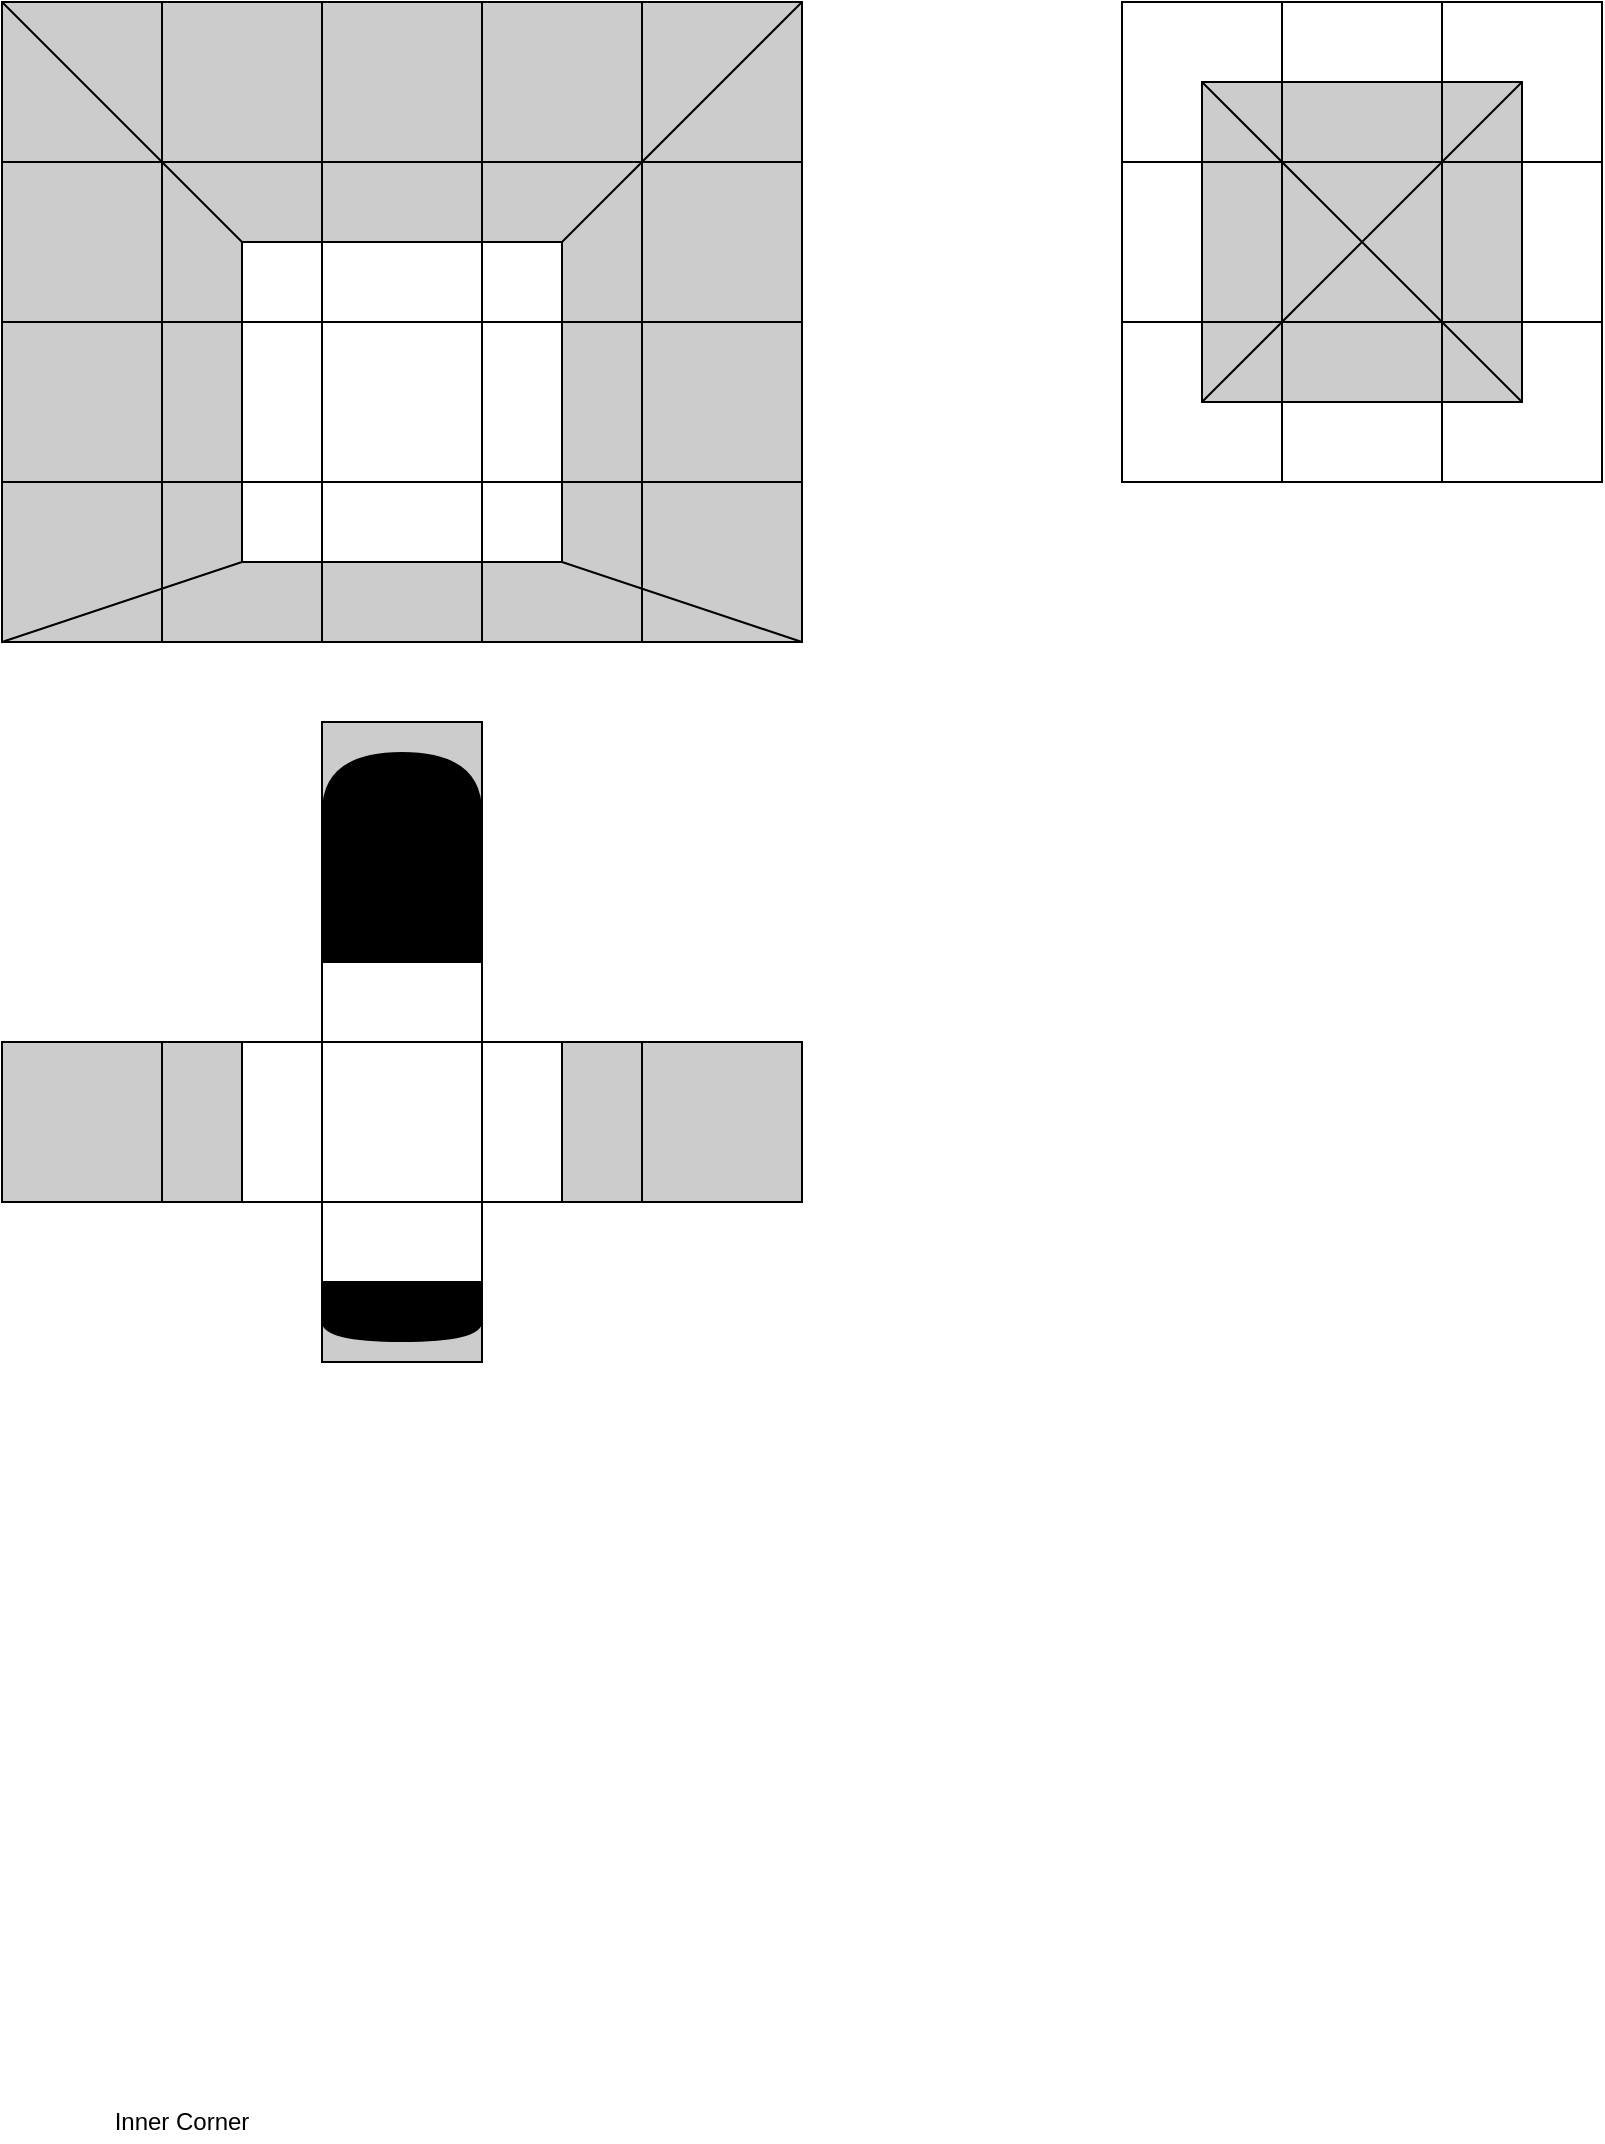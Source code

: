 <mxfile version="12.6.2" type="github">
  <diagram id="_fTgssfwFPi_PuKQFO93" name="Page-1">
    <mxGraphModel dx="2062" dy="1132" grid="1" gridSize="10" guides="1" tooltips="1" connect="1" arrows="1" fold="1" page="1" pageScale="1" pageWidth="827" pageHeight="1169" math="0" shadow="0">
      <root>
        <mxCell id="0"/>
        <mxCell id="1" parent="0"/>
        <mxCell id="ADAHSDNH1dJOkYiK3QjO-37" value="" style="whiteSpace=wrap;html=1;aspect=fixed;strokeColor=#000000;fillColor=#CCCCCC;" vertex="1" parent="1">
          <mxGeometry x="80" width="80" height="80" as="geometry"/>
        </mxCell>
        <mxCell id="ADAHSDNH1dJOkYiK3QjO-38" value="" style="whiteSpace=wrap;html=1;aspect=fixed;strokeColor=#000000;fillColor=#CCCCCC;" vertex="1" parent="1">
          <mxGeometry x="160" width="80" height="80" as="geometry"/>
        </mxCell>
        <mxCell id="ADAHSDNH1dJOkYiK3QjO-3" value="" style="whiteSpace=wrap;html=1;aspect=fixed;fillColor=#CCCCCC;" vertex="1" parent="1">
          <mxGeometry x="80" y="80" width="80" height="80" as="geometry"/>
        </mxCell>
        <mxCell id="ADAHSDNH1dJOkYiK3QjO-5" value="" style="whiteSpace=wrap;html=1;aspect=fixed;gradientColor=#ffffff;gradientDirection=west;shadow=0;glass=0;" vertex="1" parent="1">
          <mxGeometry x="120" y="120" width="40" height="40" as="geometry"/>
        </mxCell>
        <mxCell id="ADAHSDNH1dJOkYiK3QjO-9" value="" style="group;rotation=90;fillColor=#CCCCCC;strokeColor=#000000;" vertex="1" connectable="0" parent="1">
          <mxGeometry x="240" y="80" width="80" height="80" as="geometry"/>
        </mxCell>
        <mxCell id="ADAHSDNH1dJOkYiK3QjO-10" value="" style="whiteSpace=wrap;html=1;aspect=fixed;fillColor=#CCCCCC;" vertex="1" parent="1">
          <mxGeometry x="160" y="80" width="80" height="80" as="geometry"/>
        </mxCell>
        <mxCell id="ADAHSDNH1dJOkYiK3QjO-11" value="" style="rounded=0;whiteSpace=wrap;html=1;gradientColor=#ffffff;gradientDirection=west;shadow=0;glass=0;" vertex="1" parent="1">
          <mxGeometry x="160" y="120" width="80" height="40" as="geometry"/>
        </mxCell>
        <mxCell id="ADAHSDNH1dJOkYiK3QjO-21" value="" style="whiteSpace=wrap;html=1;aspect=fixed;gradientColor=#ffffff;gradientDirection=west;shadow=0;glass=0;" vertex="1" parent="1">
          <mxGeometry x="160" y="160" width="80" height="80" as="geometry"/>
        </mxCell>
        <mxCell id="ADAHSDNH1dJOkYiK3QjO-7" value="" style="whiteSpace=wrap;html=1;aspect=fixed;rotation=90;gradientColor=#ffffff;gradientDirection=west;shadow=0;glass=0;" vertex="1" parent="1">
          <mxGeometry x="240" y="120" width="40" height="40" as="geometry"/>
        </mxCell>
        <mxCell id="ADAHSDNH1dJOkYiK3QjO-33" value="" style="whiteSpace=wrap;html=1;aspect=fixed;strokeColor=#000000;fillColor=#CCCCCC;" vertex="1" parent="1">
          <mxGeometry x="80" y="160" width="80" height="80" as="geometry"/>
        </mxCell>
        <mxCell id="ADAHSDNH1dJOkYiK3QjO-34" value="" style="whiteSpace=wrap;html=1;aspect=fixed;strokeColor=#000000;fillColor=#CCCCCC;" vertex="1" parent="1">
          <mxGeometry x="240" y="160" width="80" height="80" as="geometry"/>
        </mxCell>
        <mxCell id="ADAHSDNH1dJOkYiK3QjO-23" value="" style="rounded=0;whiteSpace=wrap;html=1;rotation=90;gradientColor=#ffffff;gradientDirection=west;shadow=0;glass=0;" vertex="1" parent="1">
          <mxGeometry x="220" y="180" width="80" height="40" as="geometry"/>
        </mxCell>
        <mxCell id="ADAHSDNH1dJOkYiK3QjO-36" value="" style="rounded=0;whiteSpace=wrap;html=1;rotation=90;gradientColor=#ffffff;gradientDirection=west;shadow=0;glass=0;" vertex="1" parent="1">
          <mxGeometry x="100" y="180" width="80" height="40" as="geometry"/>
        </mxCell>
        <mxCell id="ADAHSDNH1dJOkYiK3QjO-12" value="" style="whiteSpace=wrap;html=1;aspect=fixed;rotation=-180;fillColor=#CCCCCC;" vertex="1" parent="1">
          <mxGeometry x="240" y="240" width="80" height="80" as="geometry"/>
        </mxCell>
        <mxCell id="ADAHSDNH1dJOkYiK3QjO-13" value="" style="whiteSpace=wrap;html=1;aspect=fixed;rotation=-180;gradientColor=#ffffff;gradientDirection=west;shadow=0;glass=0;" vertex="1" parent="1">
          <mxGeometry x="240" y="240" width="40" height="40" as="geometry"/>
        </mxCell>
        <mxCell id="ADAHSDNH1dJOkYiK3QjO-18" value="" style="whiteSpace=wrap;html=1;aspect=fixed;rotation=-180;fillColor=#CCCCCC;" vertex="1" parent="1">
          <mxGeometry x="160" y="240" width="80" height="80" as="geometry"/>
        </mxCell>
        <mxCell id="ADAHSDNH1dJOkYiK3QjO-19" value="" style="rounded=0;whiteSpace=wrap;html=1;rotation=-180;gradientColor=#ffffff;gradientDirection=west;shadow=0;glass=0;" vertex="1" parent="1">
          <mxGeometry x="160" y="240" width="80" height="40" as="geometry"/>
        </mxCell>
        <mxCell id="ADAHSDNH1dJOkYiK3QjO-16" value="" style="whiteSpace=wrap;html=1;aspect=fixed;rotation=-90;fillColor=#CCCCCC;" vertex="1" parent="1">
          <mxGeometry x="80" y="240" width="80" height="80" as="geometry"/>
        </mxCell>
        <mxCell id="ADAHSDNH1dJOkYiK3QjO-17" value="" style="whiteSpace=wrap;html=1;aspect=fixed;rotation=-90;gradientColor=#ffffff;gradientDirection=west;shadow=0;glass=0;" vertex="1" parent="1">
          <mxGeometry x="120" y="240" width="40" height="40" as="geometry"/>
        </mxCell>
        <mxCell id="ADAHSDNH1dJOkYiK3QjO-41" value="Inner Corner" style="text;html=1;strokeColor=none;fillColor=none;align=center;verticalAlign=middle;whiteSpace=wrap;rounded=0;shadow=0;glass=0;" vertex="1" parent="1">
          <mxGeometry x="50" y="1050" width="80" height="20" as="geometry"/>
        </mxCell>
        <mxCell id="ADAHSDNH1dJOkYiK3QjO-48" value="" style="whiteSpace=wrap;html=1;aspect=fixed;strokeColor=#000000;fillColor=#CCCCCC;" vertex="1" parent="1">
          <mxGeometry x="240" width="80" height="80" as="geometry"/>
        </mxCell>
        <mxCell id="ADAHSDNH1dJOkYiK3QjO-49" value="" style="whiteSpace=wrap;html=1;aspect=fixed;strokeColor=#000000;fillColor=#CCCCCC;" vertex="1" parent="1">
          <mxGeometry x="320" width="80" height="80" as="geometry"/>
        </mxCell>
        <mxCell id="ADAHSDNH1dJOkYiK3QjO-50" value="" style="whiteSpace=wrap;html=1;aspect=fixed;strokeColor=#000000;fillColor=#CCCCCC;" vertex="1" parent="1">
          <mxGeometry width="80" height="80" as="geometry"/>
        </mxCell>
        <mxCell id="ADAHSDNH1dJOkYiK3QjO-51" value="" style="whiteSpace=wrap;html=1;aspect=fixed;strokeColor=#000000;fillColor=#CCCCCC;" vertex="1" parent="1">
          <mxGeometry y="80" width="80" height="80" as="geometry"/>
        </mxCell>
        <mxCell id="ADAHSDNH1dJOkYiK3QjO-52" value="" style="whiteSpace=wrap;html=1;aspect=fixed;strokeColor=#000000;fillColor=#CCCCCC;" vertex="1" parent="1">
          <mxGeometry y="160" width="80" height="80" as="geometry"/>
        </mxCell>
        <mxCell id="ADAHSDNH1dJOkYiK3QjO-53" value="" style="whiteSpace=wrap;html=1;aspect=fixed;strokeColor=#000000;fillColor=#CCCCCC;" vertex="1" parent="1">
          <mxGeometry y="240" width="80" height="80" as="geometry"/>
        </mxCell>
        <mxCell id="ADAHSDNH1dJOkYiK3QjO-54" value="" style="whiteSpace=wrap;html=1;aspect=fixed;strokeColor=#000000;fillColor=#CCCCCC;" vertex="1" parent="1">
          <mxGeometry x="320" y="80" width="80" height="80" as="geometry"/>
        </mxCell>
        <mxCell id="ADAHSDNH1dJOkYiK3QjO-55" value="" style="whiteSpace=wrap;html=1;aspect=fixed;strokeColor=#000000;fillColor=#CCCCCC;" vertex="1" parent="1">
          <mxGeometry x="320" y="160" width="80" height="80" as="geometry"/>
        </mxCell>
        <mxCell id="ADAHSDNH1dJOkYiK3QjO-56" value="" style="whiteSpace=wrap;html=1;aspect=fixed;strokeColor=#000000;fillColor=#CCCCCC;" vertex="1" parent="1">
          <mxGeometry x="320" y="240" width="80" height="80" as="geometry"/>
        </mxCell>
        <mxCell id="ADAHSDNH1dJOkYiK3QjO-58" value="" style="endArrow=none;html=1;entryX=1;entryY=0;entryDx=0;entryDy=0;" edge="1" parent="1" target="ADAHSDNH1dJOkYiK3QjO-49">
          <mxGeometry width="50" height="50" relative="1" as="geometry">
            <mxPoint x="280" y="120" as="sourcePoint"/>
            <mxPoint x="330" y="70" as="targetPoint"/>
          </mxGeometry>
        </mxCell>
        <mxCell id="ADAHSDNH1dJOkYiK3QjO-59" value="" style="endArrow=none;html=1;entryX=0;entryY=0;entryDx=0;entryDy=0;" edge="1" parent="1" target="ADAHSDNH1dJOkYiK3QjO-50">
          <mxGeometry width="50" height="50" relative="1" as="geometry">
            <mxPoint x="120" y="120" as="sourcePoint"/>
            <mxPoint x="240" as="targetPoint"/>
          </mxGeometry>
        </mxCell>
        <mxCell id="ADAHSDNH1dJOkYiK3QjO-60" value="" style="endArrow=none;html=1;entryX=1;entryY=1;entryDx=0;entryDy=0;" edge="1" parent="1" target="ADAHSDNH1dJOkYiK3QjO-56">
          <mxGeometry width="50" height="50" relative="1" as="geometry">
            <mxPoint x="280" y="280" as="sourcePoint"/>
            <mxPoint x="400" y="160" as="targetPoint"/>
          </mxGeometry>
        </mxCell>
        <mxCell id="ADAHSDNH1dJOkYiK3QjO-61" value="" style="endArrow=none;html=1;entryX=0;entryY=1;entryDx=0;entryDy=0;" edge="1" parent="1" target="ADAHSDNH1dJOkYiK3QjO-53">
          <mxGeometry width="50" height="50" relative="1" as="geometry">
            <mxPoint x="120" y="280" as="sourcePoint"/>
            <mxPoint x="240" y="320" as="targetPoint"/>
          </mxGeometry>
        </mxCell>
        <mxCell id="ADAHSDNH1dJOkYiK3QjO-29" value="" style="whiteSpace=wrap;html=1;aspect=fixed;fillColor=#CCCCCC;" vertex="1" parent="1">
          <mxGeometry x="600" y="40" width="160" height="160" as="geometry"/>
        </mxCell>
        <mxCell id="ADAHSDNH1dJOkYiK3QjO-28" value="" style="whiteSpace=wrap;html=1;aspect=fixed;fillColor=none;" vertex="1" parent="1">
          <mxGeometry x="560" width="80" height="80" as="geometry"/>
        </mxCell>
        <mxCell id="ADAHSDNH1dJOkYiK3QjO-30" value="" style="whiteSpace=wrap;html=1;aspect=fixed;fillColor=none;" vertex="1" parent="1">
          <mxGeometry x="720" width="80" height="80" as="geometry"/>
        </mxCell>
        <mxCell id="ADAHSDNH1dJOkYiK3QjO-63" value="" style="whiteSpace=wrap;html=1;aspect=fixed;fillColor=none;" vertex="1" parent="1">
          <mxGeometry x="640" width="80" height="80" as="geometry"/>
        </mxCell>
        <mxCell id="ADAHSDNH1dJOkYiK3QjO-64" value="" style="whiteSpace=wrap;html=1;aspect=fixed;fillColor=none;" vertex="1" parent="1">
          <mxGeometry x="720" y="80" width="80" height="80" as="geometry"/>
        </mxCell>
        <mxCell id="ADAHSDNH1dJOkYiK3QjO-65" value="" style="whiteSpace=wrap;html=1;aspect=fixed;fillColor=none;" vertex="1" parent="1">
          <mxGeometry x="640" y="160" width="80" height="80" as="geometry"/>
        </mxCell>
        <mxCell id="ADAHSDNH1dJOkYiK3QjO-66" value="" style="whiteSpace=wrap;html=1;aspect=fixed;fillColor=none;" vertex="1" parent="1">
          <mxGeometry x="560" y="80" width="80" height="80" as="geometry"/>
        </mxCell>
        <mxCell id="ADAHSDNH1dJOkYiK3QjO-67" value="" style="endArrow=none;html=1;exitX=0;exitY=1;exitDx=0;exitDy=0;" edge="1" parent="1" source="ADAHSDNH1dJOkYiK3QjO-29">
          <mxGeometry width="50" height="50" relative="1" as="geometry">
            <mxPoint x="520" y="270" as="sourcePoint"/>
            <mxPoint x="760" y="40" as="targetPoint"/>
          </mxGeometry>
        </mxCell>
        <mxCell id="ADAHSDNH1dJOkYiK3QjO-68" value="" style="endArrow=none;html=1;exitX=0;exitY=1;exitDx=0;exitDy=0;entryX=1;entryY=1;entryDx=0;entryDy=0;" edge="1" parent="1" target="ADAHSDNH1dJOkYiK3QjO-29">
          <mxGeometry width="50" height="50" relative="1" as="geometry">
            <mxPoint x="600" y="40" as="sourcePoint"/>
            <mxPoint x="760" y="-120" as="targetPoint"/>
          </mxGeometry>
        </mxCell>
        <mxCell id="ADAHSDNH1dJOkYiK3QjO-32" value="" style="whiteSpace=wrap;html=1;aspect=fixed;fillColor=none;" vertex="1" parent="1">
          <mxGeometry x="720" y="160" width="80" height="80" as="geometry"/>
        </mxCell>
        <mxCell id="ADAHSDNH1dJOkYiK3QjO-31" value="" style="whiteSpace=wrap;html=1;aspect=fixed;fillColor=none;" vertex="1" parent="1">
          <mxGeometry x="560" y="160" width="80" height="80" as="geometry"/>
        </mxCell>
        <mxCell id="ADAHSDNH1dJOkYiK3QjO-70" value="" style="whiteSpace=wrap;html=1;aspect=fixed;strokeColor=#000000;fillColor=#CCCCCC;" vertex="1" parent="1">
          <mxGeometry x="160" y="360" width="80" height="80" as="geometry"/>
        </mxCell>
        <mxCell id="ADAHSDNH1dJOkYiK3QjO-74" value="" style="whiteSpace=wrap;html=1;aspect=fixed;fillColor=#CCCCCC;" vertex="1" parent="1">
          <mxGeometry x="160" y="440" width="80" height="80" as="geometry"/>
        </mxCell>
        <mxCell id="ADAHSDNH1dJOkYiK3QjO-75" value="" style="rounded=0;whiteSpace=wrap;html=1;gradientColor=#ffffff;gradientDirection=west;shadow=0;glass=0;" vertex="1" parent="1">
          <mxGeometry x="160" y="480" width="80" height="40" as="geometry"/>
        </mxCell>
        <mxCell id="ADAHSDNH1dJOkYiK3QjO-76" value="" style="whiteSpace=wrap;html=1;aspect=fixed;gradientColor=#ffffff;gradientDirection=west;shadow=0;glass=0;" vertex="1" parent="1">
          <mxGeometry x="160" y="520" width="80" height="80" as="geometry"/>
        </mxCell>
        <mxCell id="ADAHSDNH1dJOkYiK3QjO-78" value="" style="whiteSpace=wrap;html=1;aspect=fixed;strokeColor=#000000;fillColor=#CCCCCC;" vertex="1" parent="1">
          <mxGeometry x="80" y="520" width="80" height="80" as="geometry"/>
        </mxCell>
        <mxCell id="ADAHSDNH1dJOkYiK3QjO-79" value="" style="whiteSpace=wrap;html=1;aspect=fixed;strokeColor=#000000;fillColor=#CCCCCC;" vertex="1" parent="1">
          <mxGeometry x="240" y="520" width="80" height="80" as="geometry"/>
        </mxCell>
        <mxCell id="ADAHSDNH1dJOkYiK3QjO-80" value="" style="rounded=0;whiteSpace=wrap;html=1;rotation=90;gradientColor=#ffffff;gradientDirection=west;shadow=0;glass=0;" vertex="1" parent="1">
          <mxGeometry x="220" y="540" width="80" height="40" as="geometry"/>
        </mxCell>
        <mxCell id="ADAHSDNH1dJOkYiK3QjO-81" value="" style="rounded=0;whiteSpace=wrap;html=1;rotation=90;gradientColor=#ffffff;gradientDirection=west;shadow=0;glass=0;" vertex="1" parent="1">
          <mxGeometry x="100" y="540" width="80" height="40" as="geometry"/>
        </mxCell>
        <mxCell id="ADAHSDNH1dJOkYiK3QjO-84" value="" style="whiteSpace=wrap;html=1;aspect=fixed;rotation=-180;fillColor=#CCCCCC;" vertex="1" parent="1">
          <mxGeometry x="160" y="600" width="80" height="80" as="geometry"/>
        </mxCell>
        <mxCell id="ADAHSDNH1dJOkYiK3QjO-85" value="" style="rounded=0;whiteSpace=wrap;html=1;rotation=-180;gradientColor=#ffffff;gradientDirection=west;shadow=0;glass=0;" vertex="1" parent="1">
          <mxGeometry x="160" y="600" width="80" height="40" as="geometry"/>
        </mxCell>
        <mxCell id="ADAHSDNH1dJOkYiK3QjO-92" value="" style="whiteSpace=wrap;html=1;aspect=fixed;strokeColor=#000000;fillColor=#CCCCCC;" vertex="1" parent="1">
          <mxGeometry y="520" width="80" height="80" as="geometry"/>
        </mxCell>
        <mxCell id="ADAHSDNH1dJOkYiK3QjO-95" value="" style="whiteSpace=wrap;html=1;aspect=fixed;strokeColor=#000000;fillColor=#CCCCCC;" vertex="1" parent="1">
          <mxGeometry x="320" y="520" width="80" height="80" as="geometry"/>
        </mxCell>
        <mxCell id="ADAHSDNH1dJOkYiK3QjO-105" value="" style="group" vertex="1" connectable="0" parent="1">
          <mxGeometry x="160" y="350" width="80" height="130" as="geometry"/>
        </mxCell>
        <mxCell id="ADAHSDNH1dJOkYiK3QjO-104" value="" style="group" vertex="1" connectable="0" parent="ADAHSDNH1dJOkYiK3QjO-105">
          <mxGeometry width="80" height="130" as="geometry"/>
        </mxCell>
        <mxCell id="ADAHSDNH1dJOkYiK3QjO-101" value="" style="whiteSpace=wrap;html=1;aspect=fixed;shadow=0;glass=0;strokeColor=none;strokeWidth=2;fillColor=#000000;gradientColor=none;" vertex="1" parent="ADAHSDNH1dJOkYiK3QjO-104">
          <mxGeometry y="50" width="80" height="80" as="geometry"/>
        </mxCell>
        <mxCell id="ADAHSDNH1dJOkYiK3QjO-103" value="" style="shape=or;whiteSpace=wrap;html=1;shadow=0;glass=0;strokeColor=none;strokeWidth=2;fillColor=#000000;gradientColor=none;rotation=-90;" vertex="1" parent="ADAHSDNH1dJOkYiK3QjO-104">
          <mxGeometry x="25" width="30" height="80" as="geometry"/>
        </mxCell>
        <mxCell id="ADAHSDNH1dJOkYiK3QjO-116" value="" style="rounded=0;whiteSpace=wrap;html=1;shadow=0;glass=0;strokeColor=none;strokeWidth=2;fillColor=#000000;gradientColor=none;" vertex="1" parent="1">
          <mxGeometry x="160" y="640" width="80" height="20" as="geometry"/>
        </mxCell>
        <mxCell id="ADAHSDNH1dJOkYiK3QjO-117" value="" style="shape=or;whiteSpace=wrap;html=1;shadow=0;glass=0;strokeColor=none;strokeWidth=2;fillColor=#000000;gradientColor=none;rotation=90;" vertex="1" parent="1">
          <mxGeometry x="195" y="625" width="10" height="80" as="geometry"/>
        </mxCell>
      </root>
    </mxGraphModel>
  </diagram>
</mxfile>
